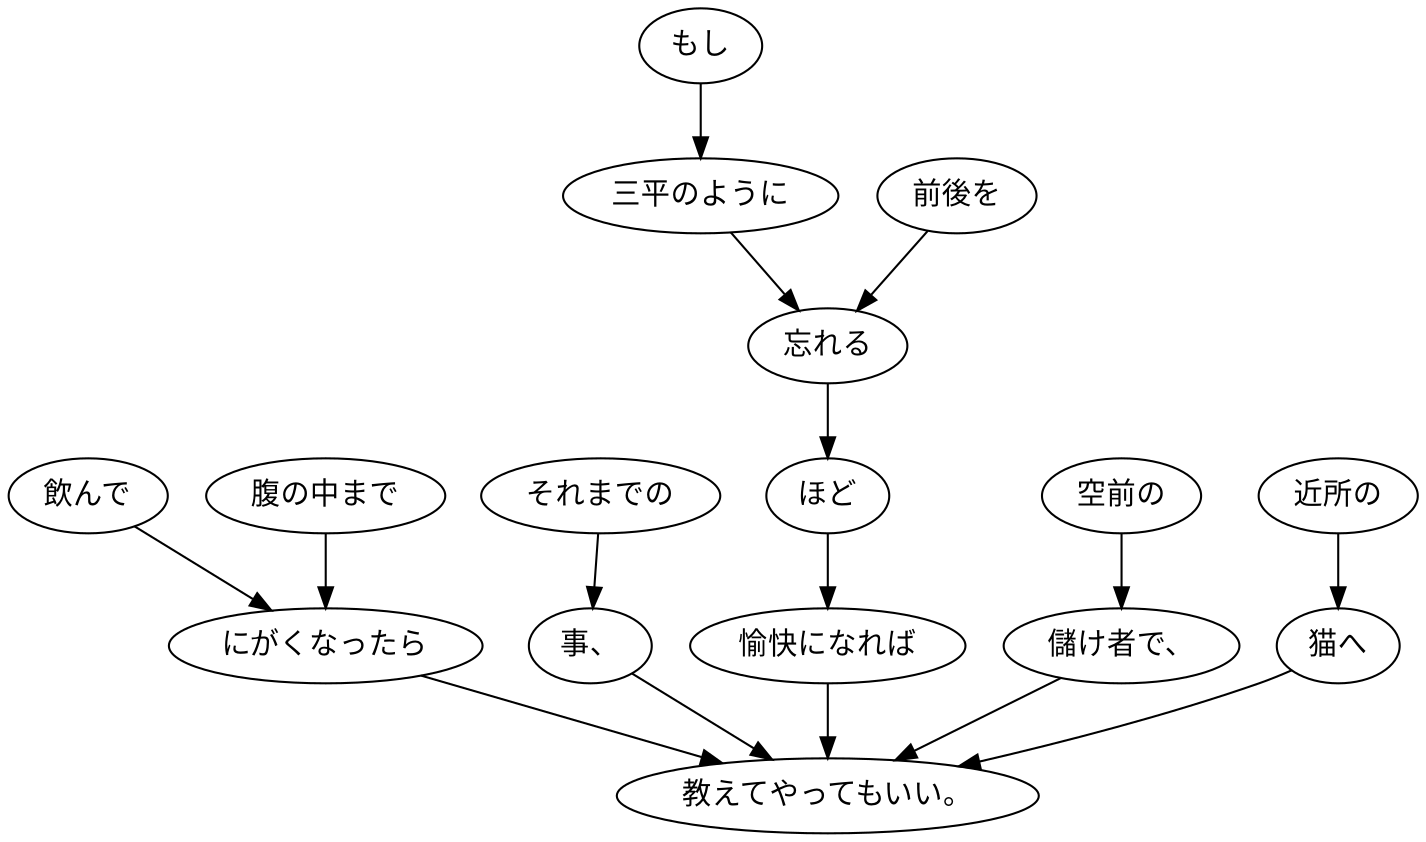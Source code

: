 digraph graph9139 {
	node0 [label="飲んで"];
	node1 [label="腹の中まで"];
	node2 [label="にがくなったら"];
	node3 [label="それまでの"];
	node4 [label="事、"];
	node5 [label="もし"];
	node6 [label="三平のように"];
	node7 [label="前後を"];
	node8 [label="忘れる"];
	node9 [label="ほど"];
	node10 [label="愉快になれば"];
	node11 [label="空前の"];
	node12 [label="儲け者で、"];
	node13 [label="近所の"];
	node14 [label="猫へ"];
	node15 [label="教えてやってもいい。"];
	node0 -> node2;
	node1 -> node2;
	node2 -> node15;
	node3 -> node4;
	node4 -> node15;
	node5 -> node6;
	node6 -> node8;
	node7 -> node8;
	node8 -> node9;
	node9 -> node10;
	node10 -> node15;
	node11 -> node12;
	node12 -> node15;
	node13 -> node14;
	node14 -> node15;
}
